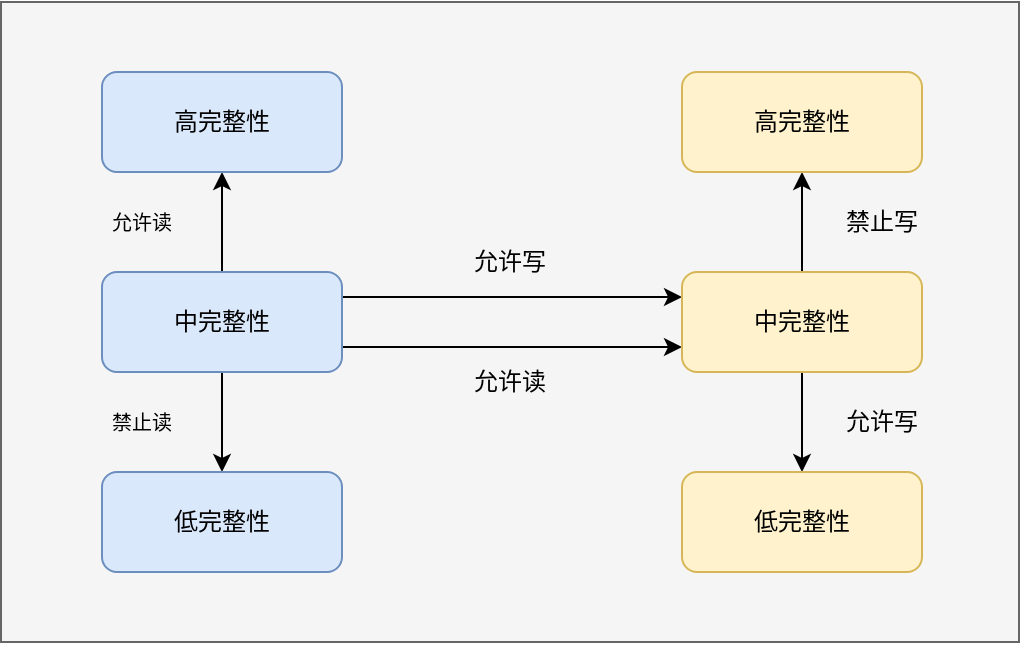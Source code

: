 <mxfile version="21.2.9" type="github">
  <diagram name="第 1 页" id="0n1AUpLmMaGo---AUQDI">
    <mxGraphModel dx="1434" dy="788" grid="1" gridSize="10" guides="1" tooltips="1" connect="1" arrows="1" fold="1" page="1" pageScale="1" pageWidth="827" pageHeight="1169" math="0" shadow="0">
      <root>
        <mxCell id="0" />
        <mxCell id="1" parent="0" />
        <mxCell id="DEjv5ve3Qhqp_QlrKK6_-1" value="" style="rounded=0;whiteSpace=wrap;html=1;fillColor=#f5f5f5;fontColor=#333333;strokeColor=#666666;" vertex="1" parent="1">
          <mxGeometry x="159.5" y="85" width="509" height="320" as="geometry" />
        </mxCell>
        <mxCell id="DEjv5ve3Qhqp_QlrKK6_-8" style="edgeStyle=orthogonalEdgeStyle;rounded=0;orthogonalLoop=1;jettySize=auto;html=1;exitX=1;exitY=0.25;exitDx=0;exitDy=0;entryX=0;entryY=0.25;entryDx=0;entryDy=0;" edge="1" parent="1" source="DEjv5ve3Qhqp_QlrKK6_-2" target="DEjv5ve3Qhqp_QlrKK6_-3">
          <mxGeometry relative="1" as="geometry" />
        </mxCell>
        <mxCell id="DEjv5ve3Qhqp_QlrKK6_-9" style="edgeStyle=orthogonalEdgeStyle;rounded=0;orthogonalLoop=1;jettySize=auto;html=1;exitX=1;exitY=0.75;exitDx=0;exitDy=0;entryX=0;entryY=0.75;entryDx=0;entryDy=0;" edge="1" parent="1" source="DEjv5ve3Qhqp_QlrKK6_-2" target="DEjv5ve3Qhqp_QlrKK6_-3">
          <mxGeometry relative="1" as="geometry" />
        </mxCell>
        <mxCell id="DEjv5ve3Qhqp_QlrKK6_-10" style="edgeStyle=orthogonalEdgeStyle;rounded=0;orthogonalLoop=1;jettySize=auto;html=1;exitX=0.5;exitY=0;exitDx=0;exitDy=0;entryX=0.5;entryY=1;entryDx=0;entryDy=0;" edge="1" parent="1" source="DEjv5ve3Qhqp_QlrKK6_-2" target="DEjv5ve3Qhqp_QlrKK6_-4">
          <mxGeometry relative="1" as="geometry" />
        </mxCell>
        <mxCell id="DEjv5ve3Qhqp_QlrKK6_-11" style="edgeStyle=orthogonalEdgeStyle;rounded=0;orthogonalLoop=1;jettySize=auto;html=1;exitX=0.5;exitY=1;exitDx=0;exitDy=0;entryX=0.5;entryY=0;entryDx=0;entryDy=0;" edge="1" parent="1" source="DEjv5ve3Qhqp_QlrKK6_-2" target="DEjv5ve3Qhqp_QlrKK6_-6">
          <mxGeometry relative="1" as="geometry" />
        </mxCell>
        <mxCell id="DEjv5ve3Qhqp_QlrKK6_-2" value="中完整性" style="rounded=1;whiteSpace=wrap;html=1;fillColor=#dae8fc;strokeColor=#6c8ebf;" vertex="1" parent="1">
          <mxGeometry x="210" y="220" width="120" height="50" as="geometry" />
        </mxCell>
        <mxCell id="DEjv5ve3Qhqp_QlrKK6_-12" style="edgeStyle=orthogonalEdgeStyle;rounded=0;orthogonalLoop=1;jettySize=auto;html=1;exitX=0.5;exitY=1;exitDx=0;exitDy=0;entryX=0.5;entryY=0;entryDx=0;entryDy=0;" edge="1" parent="1" source="DEjv5ve3Qhqp_QlrKK6_-3" target="DEjv5ve3Qhqp_QlrKK6_-7">
          <mxGeometry relative="1" as="geometry" />
        </mxCell>
        <mxCell id="DEjv5ve3Qhqp_QlrKK6_-13" style="edgeStyle=orthogonalEdgeStyle;rounded=0;orthogonalLoop=1;jettySize=auto;html=1;exitX=0.5;exitY=0;exitDx=0;exitDy=0;entryX=0.5;entryY=1;entryDx=0;entryDy=0;" edge="1" parent="1" source="DEjv5ve3Qhqp_QlrKK6_-3" target="DEjv5ve3Qhqp_QlrKK6_-5">
          <mxGeometry relative="1" as="geometry" />
        </mxCell>
        <mxCell id="DEjv5ve3Qhqp_QlrKK6_-3" value="中完整性" style="rounded=1;whiteSpace=wrap;html=1;fillColor=#fff2cc;strokeColor=#d6b656;" vertex="1" parent="1">
          <mxGeometry x="500" y="220" width="120" height="50" as="geometry" />
        </mxCell>
        <mxCell id="DEjv5ve3Qhqp_QlrKK6_-4" value="高完整性" style="rounded=1;whiteSpace=wrap;html=1;fillColor=#dae8fc;strokeColor=#6c8ebf;" vertex="1" parent="1">
          <mxGeometry x="210" y="120" width="120" height="50" as="geometry" />
        </mxCell>
        <mxCell id="DEjv5ve3Qhqp_QlrKK6_-5" value="高完整性" style="rounded=1;whiteSpace=wrap;html=1;fillColor=#fff2cc;strokeColor=#d6b656;" vertex="1" parent="1">
          <mxGeometry x="500" y="120" width="120" height="50" as="geometry" />
        </mxCell>
        <mxCell id="DEjv5ve3Qhqp_QlrKK6_-6" value="低完整性" style="rounded=1;whiteSpace=wrap;html=1;fillColor=#dae8fc;strokeColor=#6c8ebf;" vertex="1" parent="1">
          <mxGeometry x="210" y="320" width="120" height="50" as="geometry" />
        </mxCell>
        <mxCell id="DEjv5ve3Qhqp_QlrKK6_-7" value="低完整性" style="rounded=1;whiteSpace=wrap;html=1;fillColor=#fff2cc;strokeColor=#d6b656;" vertex="1" parent="1">
          <mxGeometry x="500" y="320" width="120" height="50" as="geometry" />
        </mxCell>
        <mxCell id="DEjv5ve3Qhqp_QlrKK6_-14" value="&lt;font style=&quot;font-size: 10px;&quot;&gt;允许读&lt;/font&gt;" style="text;html=1;strokeColor=none;fillColor=none;align=center;verticalAlign=middle;whiteSpace=wrap;rounded=0;" vertex="1" parent="1">
          <mxGeometry x="200" y="180" width="60" height="30" as="geometry" />
        </mxCell>
        <mxCell id="DEjv5ve3Qhqp_QlrKK6_-15" value="&lt;font style=&quot;font-size: 10px;&quot;&gt;禁止读&lt;/font&gt;" style="text;html=1;strokeColor=none;fillColor=none;align=center;verticalAlign=middle;whiteSpace=wrap;rounded=0;" vertex="1" parent="1">
          <mxGeometry x="200" y="280" width="60" height="30" as="geometry" />
        </mxCell>
        <mxCell id="DEjv5ve3Qhqp_QlrKK6_-16" value="禁止写" style="text;html=1;strokeColor=none;fillColor=none;align=center;verticalAlign=middle;whiteSpace=wrap;rounded=0;" vertex="1" parent="1">
          <mxGeometry x="570" y="180" width="60" height="30" as="geometry" />
        </mxCell>
        <mxCell id="DEjv5ve3Qhqp_QlrKK6_-17" value="允许写" style="text;html=1;strokeColor=none;fillColor=none;align=center;verticalAlign=middle;whiteSpace=wrap;rounded=0;" vertex="1" parent="1">
          <mxGeometry x="570" y="280" width="60" height="30" as="geometry" />
        </mxCell>
        <mxCell id="DEjv5ve3Qhqp_QlrKK6_-18" value="允许写" style="text;html=1;strokeColor=none;fillColor=none;align=center;verticalAlign=middle;whiteSpace=wrap;rounded=0;" vertex="1" parent="1">
          <mxGeometry x="384" y="200" width="60" height="30" as="geometry" />
        </mxCell>
        <mxCell id="DEjv5ve3Qhqp_QlrKK6_-19" value="允许读" style="text;html=1;strokeColor=none;fillColor=none;align=center;verticalAlign=middle;whiteSpace=wrap;rounded=0;" vertex="1" parent="1">
          <mxGeometry x="384" y="260" width="60" height="30" as="geometry" />
        </mxCell>
      </root>
    </mxGraphModel>
  </diagram>
</mxfile>
